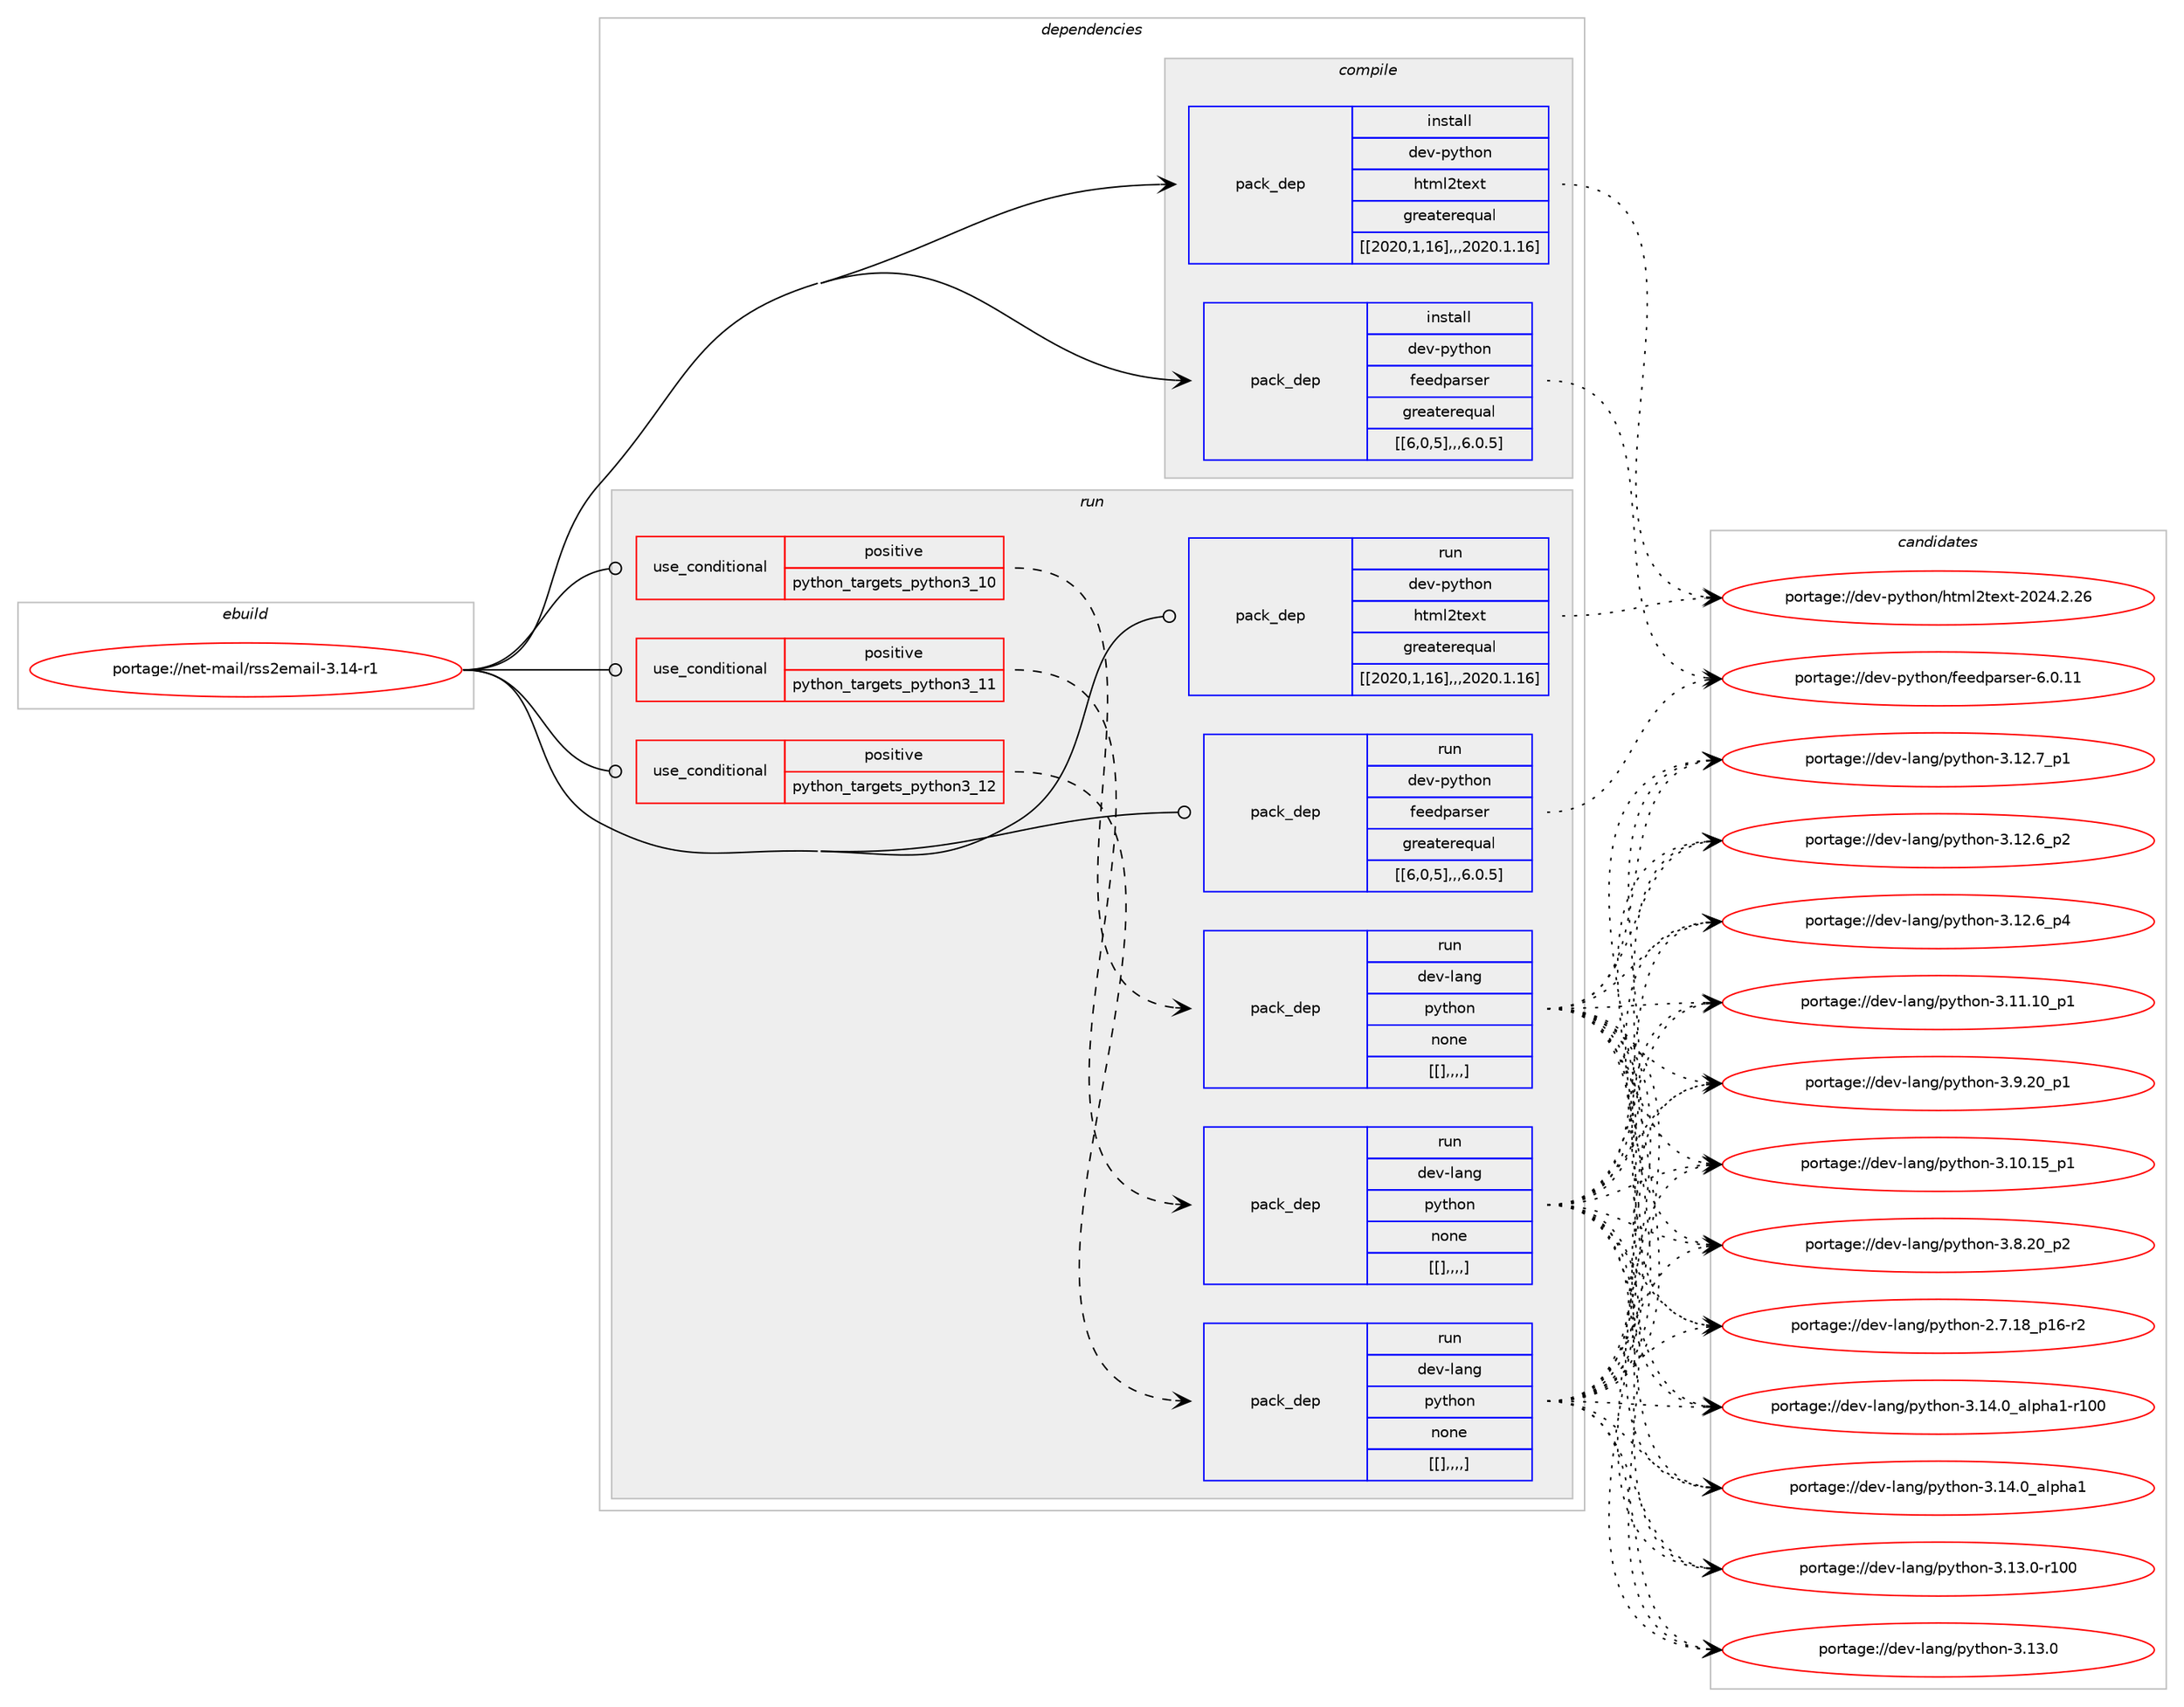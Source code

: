 digraph prolog {

# *************
# Graph options
# *************

newrank=true;
concentrate=true;
compound=true;
graph [rankdir=LR,fontname=Helvetica,fontsize=10,ranksep=1.5];#, ranksep=2.5, nodesep=0.2];
edge  [arrowhead=vee];
node  [fontname=Helvetica,fontsize=10];

# **********
# The ebuild
# **********

subgraph cluster_leftcol {
color=gray;
label=<<i>ebuild</i>>;
id [label="portage://net-mail/rss2email-3.14-r1", color=red, width=4, href="../net-mail/rss2email-3.14-r1.svg"];
}

# ****************
# The dependencies
# ****************

subgraph cluster_midcol {
color=gray;
label=<<i>dependencies</i>>;
subgraph cluster_compile {
fillcolor="#eeeeee";
style=filled;
label=<<i>compile</i>>;
subgraph pack283054 {
dependency387904 [label=<<TABLE BORDER="0" CELLBORDER="1" CELLSPACING="0" CELLPADDING="4" WIDTH="220"><TR><TD ROWSPAN="6" CELLPADDING="30">pack_dep</TD></TR><TR><TD WIDTH="110">install</TD></TR><TR><TD>dev-python</TD></TR><TR><TD>feedparser</TD></TR><TR><TD>greaterequal</TD></TR><TR><TD>[[6,0,5],,,6.0.5]</TD></TR></TABLE>>, shape=none, color=blue];
}
id:e -> dependency387904:w [weight=20,style="solid",arrowhead="vee"];
subgraph pack283081 {
dependency387909 [label=<<TABLE BORDER="0" CELLBORDER="1" CELLSPACING="0" CELLPADDING="4" WIDTH="220"><TR><TD ROWSPAN="6" CELLPADDING="30">pack_dep</TD></TR><TR><TD WIDTH="110">install</TD></TR><TR><TD>dev-python</TD></TR><TR><TD>html2text</TD></TR><TR><TD>greaterequal</TD></TR><TR><TD>[[2020,1,16],,,2020.1.16]</TD></TR></TABLE>>, shape=none, color=blue];
}
id:e -> dependency387909:w [weight=20,style="solid",arrowhead="vee"];
}
subgraph cluster_compileandrun {
fillcolor="#eeeeee";
style=filled;
label=<<i>compile and run</i>>;
}
subgraph cluster_run {
fillcolor="#eeeeee";
style=filled;
label=<<i>run</i>>;
subgraph cond101892 {
dependency387932 [label=<<TABLE BORDER="0" CELLBORDER="1" CELLSPACING="0" CELLPADDING="4"><TR><TD ROWSPAN="3" CELLPADDING="10">use_conditional</TD></TR><TR><TD>positive</TD></TR><TR><TD>python_targets_python3_10</TD></TR></TABLE>>, shape=none, color=red];
subgraph pack283096 {
dependency387934 [label=<<TABLE BORDER="0" CELLBORDER="1" CELLSPACING="0" CELLPADDING="4" WIDTH="220"><TR><TD ROWSPAN="6" CELLPADDING="30">pack_dep</TD></TR><TR><TD WIDTH="110">run</TD></TR><TR><TD>dev-lang</TD></TR><TR><TD>python</TD></TR><TR><TD>none</TD></TR><TR><TD>[[],,,,]</TD></TR></TABLE>>, shape=none, color=blue];
}
dependency387932:e -> dependency387934:w [weight=20,style="dashed",arrowhead="vee"];
}
id:e -> dependency387932:w [weight=20,style="solid",arrowhead="odot"];
subgraph cond101894 {
dependency387951 [label=<<TABLE BORDER="0" CELLBORDER="1" CELLSPACING="0" CELLPADDING="4"><TR><TD ROWSPAN="3" CELLPADDING="10">use_conditional</TD></TR><TR><TD>positive</TD></TR><TR><TD>python_targets_python3_11</TD></TR></TABLE>>, shape=none, color=red];
subgraph pack283122 {
dependency387995 [label=<<TABLE BORDER="0" CELLBORDER="1" CELLSPACING="0" CELLPADDING="4" WIDTH="220"><TR><TD ROWSPAN="6" CELLPADDING="30">pack_dep</TD></TR><TR><TD WIDTH="110">run</TD></TR><TR><TD>dev-lang</TD></TR><TR><TD>python</TD></TR><TR><TD>none</TD></TR><TR><TD>[[],,,,]</TD></TR></TABLE>>, shape=none, color=blue];
}
dependency387951:e -> dependency387995:w [weight=20,style="dashed",arrowhead="vee"];
}
id:e -> dependency387951:w [weight=20,style="solid",arrowhead="odot"];
subgraph cond101910 {
dependency388015 [label=<<TABLE BORDER="0" CELLBORDER="1" CELLSPACING="0" CELLPADDING="4"><TR><TD ROWSPAN="3" CELLPADDING="10">use_conditional</TD></TR><TR><TD>positive</TD></TR><TR><TD>python_targets_python3_12</TD></TR></TABLE>>, shape=none, color=red];
subgraph pack283189 {
dependency388056 [label=<<TABLE BORDER="0" CELLBORDER="1" CELLSPACING="0" CELLPADDING="4" WIDTH="220"><TR><TD ROWSPAN="6" CELLPADDING="30">pack_dep</TD></TR><TR><TD WIDTH="110">run</TD></TR><TR><TD>dev-lang</TD></TR><TR><TD>python</TD></TR><TR><TD>none</TD></TR><TR><TD>[[],,,,]</TD></TR></TABLE>>, shape=none, color=blue];
}
dependency388015:e -> dependency388056:w [weight=20,style="dashed",arrowhead="vee"];
}
id:e -> dependency388015:w [weight=20,style="solid",arrowhead="odot"];
subgraph pack283198 {
dependency388065 [label=<<TABLE BORDER="0" CELLBORDER="1" CELLSPACING="0" CELLPADDING="4" WIDTH="220"><TR><TD ROWSPAN="6" CELLPADDING="30">pack_dep</TD></TR><TR><TD WIDTH="110">run</TD></TR><TR><TD>dev-python</TD></TR><TR><TD>feedparser</TD></TR><TR><TD>greaterequal</TD></TR><TR><TD>[[6,0,5],,,6.0.5]</TD></TR></TABLE>>, shape=none, color=blue];
}
id:e -> dependency388065:w [weight=20,style="solid",arrowhead="odot"];
subgraph pack283200 {
dependency388070 [label=<<TABLE BORDER="0" CELLBORDER="1" CELLSPACING="0" CELLPADDING="4" WIDTH="220"><TR><TD ROWSPAN="6" CELLPADDING="30">pack_dep</TD></TR><TR><TD WIDTH="110">run</TD></TR><TR><TD>dev-python</TD></TR><TR><TD>html2text</TD></TR><TR><TD>greaterequal</TD></TR><TR><TD>[[2020,1,16],,,2020.1.16]</TD></TR></TABLE>>, shape=none, color=blue];
}
id:e -> dependency388070:w [weight=20,style="solid",arrowhead="odot"];
}
}

# **************
# The candidates
# **************

subgraph cluster_choices {
rank=same;
color=gray;
label=<<i>candidates</i>>;

subgraph choice282414 {
color=black;
nodesep=1;
choice10010111845112121116104111110471021011011001129711411510111445544648464949 [label="portage://dev-python/feedparser-6.0.11", color=red, width=4,href="../dev-python/feedparser-6.0.11.svg"];
dependency387904:e -> choice10010111845112121116104111110471021011011001129711411510111445544648464949:w [style=dotted,weight="100"];
}
subgraph choice282426 {
color=black;
nodesep=1;
choice10010111845112121116104111110471041161091085011610112011645504850524650465054 [label="portage://dev-python/html2text-2024.2.26", color=red, width=4,href="../dev-python/html2text-2024.2.26.svg"];
dependency387909:e -> choice10010111845112121116104111110471041161091085011610112011645504850524650465054:w [style=dotted,weight="100"];
}
subgraph choice282461 {
color=black;
nodesep=1;
choice100101118451089711010347112121116104111110455146495246489597108112104974945114494848 [label="portage://dev-lang/python-3.14.0_alpha1-r100", color=red, width=4,href="../dev-lang/python-3.14.0_alpha1-r100.svg"];
choice1001011184510897110103471121211161041111104551464952464895971081121049749 [label="portage://dev-lang/python-3.14.0_alpha1", color=red, width=4,href="../dev-lang/python-3.14.0_alpha1.svg"];
choice1001011184510897110103471121211161041111104551464951464845114494848 [label="portage://dev-lang/python-3.13.0-r100", color=red, width=4,href="../dev-lang/python-3.13.0-r100.svg"];
choice10010111845108971101034711212111610411111045514649514648 [label="portage://dev-lang/python-3.13.0", color=red, width=4,href="../dev-lang/python-3.13.0.svg"];
choice100101118451089711010347112121116104111110455146495046559511249 [label="portage://dev-lang/python-3.12.7_p1", color=red, width=4,href="../dev-lang/python-3.12.7_p1.svg"];
choice100101118451089711010347112121116104111110455146495046549511252 [label="portage://dev-lang/python-3.12.6_p4", color=red, width=4,href="../dev-lang/python-3.12.6_p4.svg"];
choice100101118451089711010347112121116104111110455146495046549511250 [label="portage://dev-lang/python-3.12.6_p2", color=red, width=4,href="../dev-lang/python-3.12.6_p2.svg"];
choice10010111845108971101034711212111610411111045514649494649489511249 [label="portage://dev-lang/python-3.11.10_p1", color=red, width=4,href="../dev-lang/python-3.11.10_p1.svg"];
choice10010111845108971101034711212111610411111045514649484649539511249 [label="portage://dev-lang/python-3.10.15_p1", color=red, width=4,href="../dev-lang/python-3.10.15_p1.svg"];
choice100101118451089711010347112121116104111110455146574650489511249 [label="portage://dev-lang/python-3.9.20_p1", color=red, width=4,href="../dev-lang/python-3.9.20_p1.svg"];
choice100101118451089711010347112121116104111110455146564650489511250 [label="portage://dev-lang/python-3.8.20_p2", color=red, width=4,href="../dev-lang/python-3.8.20_p2.svg"];
choice100101118451089711010347112121116104111110455046554649569511249544511450 [label="portage://dev-lang/python-2.7.18_p16-r2", color=red, width=4,href="../dev-lang/python-2.7.18_p16-r2.svg"];
dependency387934:e -> choice100101118451089711010347112121116104111110455146495246489597108112104974945114494848:w [style=dotted,weight="100"];
dependency387934:e -> choice1001011184510897110103471121211161041111104551464952464895971081121049749:w [style=dotted,weight="100"];
dependency387934:e -> choice1001011184510897110103471121211161041111104551464951464845114494848:w [style=dotted,weight="100"];
dependency387934:e -> choice10010111845108971101034711212111610411111045514649514648:w [style=dotted,weight="100"];
dependency387934:e -> choice100101118451089711010347112121116104111110455146495046559511249:w [style=dotted,weight="100"];
dependency387934:e -> choice100101118451089711010347112121116104111110455146495046549511252:w [style=dotted,weight="100"];
dependency387934:e -> choice100101118451089711010347112121116104111110455146495046549511250:w [style=dotted,weight="100"];
dependency387934:e -> choice10010111845108971101034711212111610411111045514649494649489511249:w [style=dotted,weight="100"];
dependency387934:e -> choice10010111845108971101034711212111610411111045514649484649539511249:w [style=dotted,weight="100"];
dependency387934:e -> choice100101118451089711010347112121116104111110455146574650489511249:w [style=dotted,weight="100"];
dependency387934:e -> choice100101118451089711010347112121116104111110455146564650489511250:w [style=dotted,weight="100"];
dependency387934:e -> choice100101118451089711010347112121116104111110455046554649569511249544511450:w [style=dotted,weight="100"];
}
subgraph choice282493 {
color=black;
nodesep=1;
choice100101118451089711010347112121116104111110455146495246489597108112104974945114494848 [label="portage://dev-lang/python-3.14.0_alpha1-r100", color=red, width=4,href="../dev-lang/python-3.14.0_alpha1-r100.svg"];
choice1001011184510897110103471121211161041111104551464952464895971081121049749 [label="portage://dev-lang/python-3.14.0_alpha1", color=red, width=4,href="../dev-lang/python-3.14.0_alpha1.svg"];
choice1001011184510897110103471121211161041111104551464951464845114494848 [label="portage://dev-lang/python-3.13.0-r100", color=red, width=4,href="../dev-lang/python-3.13.0-r100.svg"];
choice10010111845108971101034711212111610411111045514649514648 [label="portage://dev-lang/python-3.13.0", color=red, width=4,href="../dev-lang/python-3.13.0.svg"];
choice100101118451089711010347112121116104111110455146495046559511249 [label="portage://dev-lang/python-3.12.7_p1", color=red, width=4,href="../dev-lang/python-3.12.7_p1.svg"];
choice100101118451089711010347112121116104111110455146495046549511252 [label="portage://dev-lang/python-3.12.6_p4", color=red, width=4,href="../dev-lang/python-3.12.6_p4.svg"];
choice100101118451089711010347112121116104111110455146495046549511250 [label="portage://dev-lang/python-3.12.6_p2", color=red, width=4,href="../dev-lang/python-3.12.6_p2.svg"];
choice10010111845108971101034711212111610411111045514649494649489511249 [label="portage://dev-lang/python-3.11.10_p1", color=red, width=4,href="../dev-lang/python-3.11.10_p1.svg"];
choice10010111845108971101034711212111610411111045514649484649539511249 [label="portage://dev-lang/python-3.10.15_p1", color=red, width=4,href="../dev-lang/python-3.10.15_p1.svg"];
choice100101118451089711010347112121116104111110455146574650489511249 [label="portage://dev-lang/python-3.9.20_p1", color=red, width=4,href="../dev-lang/python-3.9.20_p1.svg"];
choice100101118451089711010347112121116104111110455146564650489511250 [label="portage://dev-lang/python-3.8.20_p2", color=red, width=4,href="../dev-lang/python-3.8.20_p2.svg"];
choice100101118451089711010347112121116104111110455046554649569511249544511450 [label="portage://dev-lang/python-2.7.18_p16-r2", color=red, width=4,href="../dev-lang/python-2.7.18_p16-r2.svg"];
dependency387995:e -> choice100101118451089711010347112121116104111110455146495246489597108112104974945114494848:w [style=dotted,weight="100"];
dependency387995:e -> choice1001011184510897110103471121211161041111104551464952464895971081121049749:w [style=dotted,weight="100"];
dependency387995:e -> choice1001011184510897110103471121211161041111104551464951464845114494848:w [style=dotted,weight="100"];
dependency387995:e -> choice10010111845108971101034711212111610411111045514649514648:w [style=dotted,weight="100"];
dependency387995:e -> choice100101118451089711010347112121116104111110455146495046559511249:w [style=dotted,weight="100"];
dependency387995:e -> choice100101118451089711010347112121116104111110455146495046549511252:w [style=dotted,weight="100"];
dependency387995:e -> choice100101118451089711010347112121116104111110455146495046549511250:w [style=dotted,weight="100"];
dependency387995:e -> choice10010111845108971101034711212111610411111045514649494649489511249:w [style=dotted,weight="100"];
dependency387995:e -> choice10010111845108971101034711212111610411111045514649484649539511249:w [style=dotted,weight="100"];
dependency387995:e -> choice100101118451089711010347112121116104111110455146574650489511249:w [style=dotted,weight="100"];
dependency387995:e -> choice100101118451089711010347112121116104111110455146564650489511250:w [style=dotted,weight="100"];
dependency387995:e -> choice100101118451089711010347112121116104111110455046554649569511249544511450:w [style=dotted,weight="100"];
}
subgraph choice282519 {
color=black;
nodesep=1;
choice100101118451089711010347112121116104111110455146495246489597108112104974945114494848 [label="portage://dev-lang/python-3.14.0_alpha1-r100", color=red, width=4,href="../dev-lang/python-3.14.0_alpha1-r100.svg"];
choice1001011184510897110103471121211161041111104551464952464895971081121049749 [label="portage://dev-lang/python-3.14.0_alpha1", color=red, width=4,href="../dev-lang/python-3.14.0_alpha1.svg"];
choice1001011184510897110103471121211161041111104551464951464845114494848 [label="portage://dev-lang/python-3.13.0-r100", color=red, width=4,href="../dev-lang/python-3.13.0-r100.svg"];
choice10010111845108971101034711212111610411111045514649514648 [label="portage://dev-lang/python-3.13.0", color=red, width=4,href="../dev-lang/python-3.13.0.svg"];
choice100101118451089711010347112121116104111110455146495046559511249 [label="portage://dev-lang/python-3.12.7_p1", color=red, width=4,href="../dev-lang/python-3.12.7_p1.svg"];
choice100101118451089711010347112121116104111110455146495046549511252 [label="portage://dev-lang/python-3.12.6_p4", color=red, width=4,href="../dev-lang/python-3.12.6_p4.svg"];
choice100101118451089711010347112121116104111110455146495046549511250 [label="portage://dev-lang/python-3.12.6_p2", color=red, width=4,href="../dev-lang/python-3.12.6_p2.svg"];
choice10010111845108971101034711212111610411111045514649494649489511249 [label="portage://dev-lang/python-3.11.10_p1", color=red, width=4,href="../dev-lang/python-3.11.10_p1.svg"];
choice10010111845108971101034711212111610411111045514649484649539511249 [label="portage://dev-lang/python-3.10.15_p1", color=red, width=4,href="../dev-lang/python-3.10.15_p1.svg"];
choice100101118451089711010347112121116104111110455146574650489511249 [label="portage://dev-lang/python-3.9.20_p1", color=red, width=4,href="../dev-lang/python-3.9.20_p1.svg"];
choice100101118451089711010347112121116104111110455146564650489511250 [label="portage://dev-lang/python-3.8.20_p2", color=red, width=4,href="../dev-lang/python-3.8.20_p2.svg"];
choice100101118451089711010347112121116104111110455046554649569511249544511450 [label="portage://dev-lang/python-2.7.18_p16-r2", color=red, width=4,href="../dev-lang/python-2.7.18_p16-r2.svg"];
dependency388056:e -> choice100101118451089711010347112121116104111110455146495246489597108112104974945114494848:w [style=dotted,weight="100"];
dependency388056:e -> choice1001011184510897110103471121211161041111104551464952464895971081121049749:w [style=dotted,weight="100"];
dependency388056:e -> choice1001011184510897110103471121211161041111104551464951464845114494848:w [style=dotted,weight="100"];
dependency388056:e -> choice10010111845108971101034711212111610411111045514649514648:w [style=dotted,weight="100"];
dependency388056:e -> choice100101118451089711010347112121116104111110455146495046559511249:w [style=dotted,weight="100"];
dependency388056:e -> choice100101118451089711010347112121116104111110455146495046549511252:w [style=dotted,weight="100"];
dependency388056:e -> choice100101118451089711010347112121116104111110455146495046549511250:w [style=dotted,weight="100"];
dependency388056:e -> choice10010111845108971101034711212111610411111045514649494649489511249:w [style=dotted,weight="100"];
dependency388056:e -> choice10010111845108971101034711212111610411111045514649484649539511249:w [style=dotted,weight="100"];
dependency388056:e -> choice100101118451089711010347112121116104111110455146574650489511249:w [style=dotted,weight="100"];
dependency388056:e -> choice100101118451089711010347112121116104111110455146564650489511250:w [style=dotted,weight="100"];
dependency388056:e -> choice100101118451089711010347112121116104111110455046554649569511249544511450:w [style=dotted,weight="100"];
}
subgraph choice282534 {
color=black;
nodesep=1;
choice10010111845112121116104111110471021011011001129711411510111445544648464949 [label="portage://dev-python/feedparser-6.0.11", color=red, width=4,href="../dev-python/feedparser-6.0.11.svg"];
dependency388065:e -> choice10010111845112121116104111110471021011011001129711411510111445544648464949:w [style=dotted,weight="100"];
}
subgraph choice282549 {
color=black;
nodesep=1;
choice10010111845112121116104111110471041161091085011610112011645504850524650465054 [label="portage://dev-python/html2text-2024.2.26", color=red, width=4,href="../dev-python/html2text-2024.2.26.svg"];
dependency388070:e -> choice10010111845112121116104111110471041161091085011610112011645504850524650465054:w [style=dotted,weight="100"];
}
}

}
